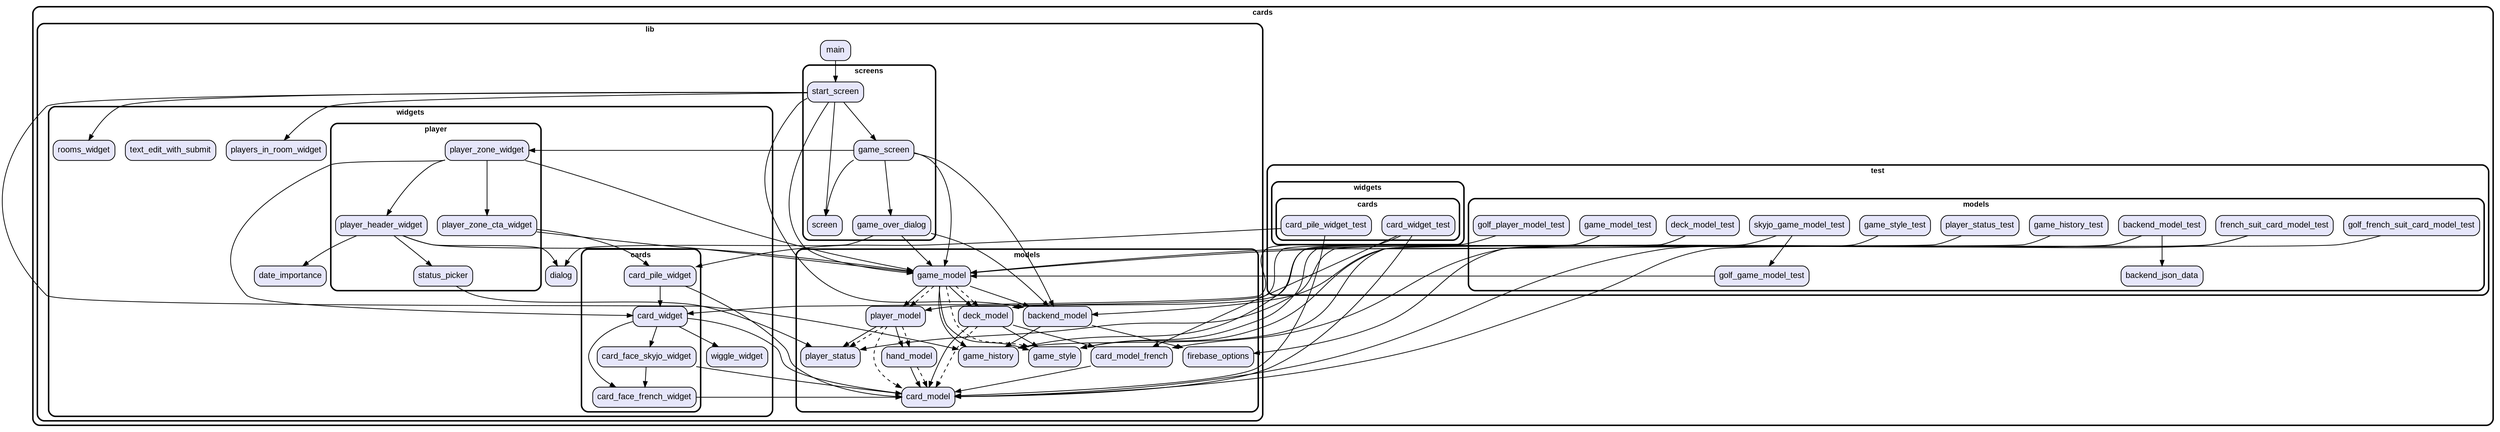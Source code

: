 digraph "" {
  graph [style=rounded fontname="Arial Black" fontsize=13 penwidth=2.6];
  node [shape=rect style="filled,rounded" fontname=Arial fontsize=15 fillcolor=Lavender penwidth=1.3];
  edge [penwidth=1.3];
  "/test/models/game_model_test.dart" [label="game_model_test"];
  "/test/models/deck_model_test.dart" [label="deck_model_test"];
  "/test/models/golf_player_model_test.dart" [label="golf_player_model_test"];
  "/test/models/backend_json_data.dart" [label="backend_json_data"];
  "/test/models/golf_french_suit_card_model_test.dart" [label="golf_french_suit_card_model_test"];
  "/test/models/french_suit_card_model_test.dart" [label="french_suit_card_model_test"];
  "/test/models/game_style_test.dart" [label="game_style_test"];
  "/test/models/player_status_test.dart" [label="player_status_test"];
  "/test/models/skyjo_game_model_test.dart" [label="skyjo_game_model_test"];
  "/test/models/golf_game_model_test.dart" [label="golf_game_model_test"];
  "/test/models/game_history_test.dart" [label="game_history_test"];
  "/test/models/backend_model_test.dart" [label="backend_model_test"];
  "/test/widgets/cards/card_pile_widget_test.dart" [label="card_pile_widget_test"];
  "/test/widgets/cards/card_widget_test.dart" [label="card_widget_test"];
  "/lib/models/player_status.dart" [label="player_status"];
  "/lib/models/game_model.dart" [label="game_model"];
  "/lib/models/card_model_french.dart" [label="card_model_french"];
  "/lib/models/game_history.dart" [label="game_history"];
  "/lib/models/firebase_options.dart" [label="firebase_options"];
  "/lib/models/hand_model.dart" [label="hand_model"];
  "/lib/models/player_model.dart" [label="player_model"];
  "/lib/models/game_style.dart" [label="game_style"];
  "/lib/models/card_model.dart" [label="card_model"];
  "/lib/models/backend_model.dart" [label="backend_model"];
  "/lib/models/deck_model.dart" [label="deck_model"];
  "/lib/screens/game_over_dialog.dart" [label="game_over_dialog"];
  "/lib/screens/game_screen.dart" [label="game_screen"];
  "/lib/screens/start_screen.dart" [label="start_screen"];
  "/lib/screens/screen.dart" [label="screen"];
  "/lib/main.dart" [label="main"];
  "/lib/widgets/date_importance.dart" [label="date_importance"];
  "/lib/widgets/cards/card_pile_widget.dart" [label="card_pile_widget"];
  "/lib/widgets/cards/card_face_skyjo_widget.dart" [label="card_face_skyjo_widget"];
  "/lib/widgets/cards/card_widget.dart" [label="card_widget"];
  "/lib/widgets/cards/card_face_french_widget.dart" [label="card_face_french_widget"];
  "/lib/widgets/dialog.dart" [label="dialog"];
  "/lib/widgets/wiggle_widget.dart" [label="wiggle_widget"];
  "/lib/widgets/players_in_room_widget.dart" [label="players_in_room_widget"];
  "/lib/widgets/text_edit_with_submit.dart" [label="text_edit_with_submit"];
  "/lib/widgets/rooms_widget.dart" [label="rooms_widget"];
  "/lib/widgets/player/player_zone_cta_widget.dart" [label="player_zone_cta_widget"];
  "/lib/widgets/player/status_picker.dart" [label="status_picker"];
  "/lib/widgets/player/player_header_widget.dart" [label="player_header_widget"];
  "/lib/widgets/player/player_zone_widget.dart" [label="player_zone_widget"];
  subgraph "cluster~" {
    label="cards";
    subgraph "cluster~/test" {
      label="test";
      subgraph "cluster~/test/models" {
        label="models";
        "/test/models/game_model_test.dart";
        "/test/models/deck_model_test.dart";
        "/test/models/golf_player_model_test.dart";
        "/test/models/backend_json_data.dart";
        "/test/models/golf_french_suit_card_model_test.dart";
        "/test/models/french_suit_card_model_test.dart";
        "/test/models/game_style_test.dart";
        "/test/models/player_status_test.dart";
        "/test/models/skyjo_game_model_test.dart";
        "/test/models/golf_game_model_test.dart";
        "/test/models/game_history_test.dart";
        "/test/models/backend_model_test.dart";
      }
      subgraph "cluster~/test/widgets" {
        label="widgets";
        subgraph "cluster~/test/widgets/cards" {
          label="cards";
          "/test/widgets/cards/card_pile_widget_test.dart";
          "/test/widgets/cards/card_widget_test.dart";
        }
      }
    }
    subgraph "cluster~/lib" {
      label="lib";
      "/lib/main.dart";
      subgraph "cluster~/lib/models" {
        label="models";
        "/lib/models/player_status.dart";
        "/lib/models/game_model.dart";
        "/lib/models/card_model_french.dart";
        "/lib/models/game_history.dart";
        "/lib/models/firebase_options.dart";
        "/lib/models/hand_model.dart";
        "/lib/models/player_model.dart";
        "/lib/models/game_style.dart";
        "/lib/models/card_model.dart";
        "/lib/models/backend_model.dart";
        "/lib/models/deck_model.dart";
      }
      subgraph "cluster~/lib/screens" {
        label="screens";
        "/lib/screens/game_over_dialog.dart";
        "/lib/screens/game_screen.dart";
        "/lib/screens/start_screen.dart";
        "/lib/screens/screen.dart";
      }
      subgraph "cluster~/lib/widgets" {
        label="widgets";
        "/lib/widgets/date_importance.dart";
        "/lib/widgets/dialog.dart";
        "/lib/widgets/wiggle_widget.dart";
        "/lib/widgets/players_in_room_widget.dart";
        "/lib/widgets/text_edit_with_submit.dart";
        "/lib/widgets/rooms_widget.dart";
        subgraph "cluster~/lib/widgets/cards" {
          label="cards";
          "/lib/widgets/cards/card_pile_widget.dart";
          "/lib/widgets/cards/card_face_skyjo_widget.dart";
          "/lib/widgets/cards/card_widget.dart";
          "/lib/widgets/cards/card_face_french_widget.dart";
        }
        subgraph "cluster~/lib/widgets/player" {
          label="player";
          "/lib/widgets/player/player_zone_cta_widget.dart";
          "/lib/widgets/player/status_picker.dart";
          "/lib/widgets/player/player_header_widget.dart";
          "/lib/widgets/player/player_zone_widget.dart";
        }
      }
    }
  }
  "/test/models/game_model_test.dart" -> "/lib/models/game_history.dart";
  "/test/models/game_model_test.dart" -> "/lib/models/game_model.dart";
  "/test/models/deck_model_test.dart" -> "/lib/models/deck_model.dart";
  "/test/models/deck_model_test.dart" -> "/lib/models/game_style.dart";
  "/test/models/golf_player_model_test.dart" -> "/lib/models/player_model.dart";
  "/test/models/golf_french_suit_card_model_test.dart" -> "/lib/models/card_model.dart";
  "/test/models/french_suit_card_model_test.dart" -> "/lib/models/card_model.dart";
  "/test/models/french_suit_card_model_test.dart" -> "/lib/models/card_model_french.dart";
  "/test/models/game_style_test.dart" -> "/lib/models/game_style.dart";
  "/test/models/player_status_test.dart" -> "/lib/models/player_status.dart";
  "/test/models/skyjo_game_model_test.dart" -> "/lib/models/game_model.dart";
  "/test/models/skyjo_game_model_test.dart" -> "/test/models/golf_game_model_test.dart";
  "/test/models/golf_game_model_test.dart" -> "/lib/models/game_model.dart";
  "/test/models/game_history_test.dart" -> "/lib/models/game_history.dart";
  "/test/models/backend_model_test.dart" -> "/lib/models/backend_model.dart";
  "/test/models/backend_model_test.dart" -> "/lib/models/firebase_options.dart";
  "/test/models/backend_model_test.dart" -> "/test/models/backend_json_data.dart";
  "/test/widgets/cards/card_pile_widget_test.dart" -> "/lib/models/card_model.dart";
  "/test/widgets/cards/card_pile_widget_test.dart" -> "/lib/widgets/cards/card_pile_widget.dart";
  "/test/widgets/cards/card_widget_test.dart" -> "/lib/models/card_model.dart";
  "/test/widgets/cards/card_widget_test.dart" -> "/lib/models/card_model_french.dart";
  "/test/widgets/cards/card_widget_test.dart" -> "/lib/widgets/cards/card_widget.dart";
  "/lib/models/game_model.dart" -> "/lib/models/backend_model.dart";
  "/lib/models/game_model.dart" -> "/lib/models/deck_model.dart";
  "/lib/models/game_model.dart" -> "/lib/models/game_history.dart";
  "/lib/models/game_model.dart" -> "/lib/models/game_style.dart";
  "/lib/models/game_model.dart" -> "/lib/models/player_model.dart";
  "/lib/models/game_model.dart" -> "/lib/models/deck_model.dart" [style=dashed];
  "/lib/models/game_model.dart" -> "/lib/models/game_style.dart" [style=dashed];
  "/lib/models/game_model.dart" -> "/lib/models/player_model.dart" [style=dashed];
  "/lib/models/card_model_french.dart" -> "/lib/models/card_model.dart";
  "/lib/models/hand_model.dart" -> "/lib/models/card_model.dart";
  "/lib/models/hand_model.dart" -> "/lib/models/card_model.dart" [style=dashed];
  "/lib/models/player_model.dart" -> "/lib/models/hand_model.dart";
  "/lib/models/player_model.dart" -> "/lib/models/player_status.dart";
  "/lib/models/player_model.dart" -> "/lib/models/card_model.dart" [style=dashed];
  "/lib/models/player_model.dart" -> "/lib/models/hand_model.dart" [style=dashed];
  "/lib/models/player_model.dart" -> "/lib/models/player_status.dart" [style=dashed];
  "/lib/models/backend_model.dart" -> "/lib/models/firebase_options.dart";
  "/lib/models/backend_model.dart" -> "/lib/models/game_history.dart";
  "/lib/models/deck_model.dart" -> "/lib/models/card_model.dart";
  "/lib/models/deck_model.dart" -> "/lib/models/card_model_french.dart";
  "/lib/models/deck_model.dart" -> "/lib/models/game_style.dart";
  "/lib/models/deck_model.dart" -> "/lib/models/card_model.dart" [style=dashed];
  "/lib/screens/game_over_dialog.dart" -> "/lib/models/backend_model.dart";
  "/lib/screens/game_over_dialog.dart" -> "/lib/models/game_model.dart";
  "/lib/screens/game_over_dialog.dart" -> "/lib/widgets/dialog.dart";
  "/lib/screens/game_screen.dart" -> "/lib/models/backend_model.dart";
  "/lib/screens/game_screen.dart" -> "/lib/models/game_model.dart";
  "/lib/screens/game_screen.dart" -> "/lib/screens/game_over_dialog.dart";
  "/lib/screens/game_screen.dart" -> "/lib/screens/screen.dart";
  "/lib/screens/game_screen.dart" -> "/lib/widgets/player/player_zone_widget.dart";
  "/lib/screens/start_screen.dart" -> "/lib/models/backend_model.dart";
  "/lib/screens/start_screen.dart" -> "/lib/models/game_history.dart";
  "/lib/screens/start_screen.dart" -> "/lib/models/game_model.dart";
  "/lib/screens/start_screen.dart" -> "/lib/screens/game_screen.dart";
  "/lib/screens/start_screen.dart" -> "/lib/screens/screen.dart";
  "/lib/screens/start_screen.dart" -> "/lib/widgets/players_in_room_widget.dart";
  "/lib/screens/start_screen.dart" -> "/lib/widgets/rooms_widget.dart";
  "/lib/main.dart" -> "/lib/screens/start_screen.dart";
  "/lib/widgets/cards/card_pile_widget.dart" -> "/lib/models/card_model.dart";
  "/lib/widgets/cards/card_pile_widget.dart" -> "/lib/widgets/cards/card_widget.dart";
  "/lib/widgets/cards/card_face_skyjo_widget.dart" -> "/lib/models/card_model.dart";
  "/lib/widgets/cards/card_face_skyjo_widget.dart" -> "/lib/widgets/cards/card_face_french_widget.dart";
  "/lib/widgets/cards/card_widget.dart" -> "/lib/models/card_model.dart";
  "/lib/widgets/cards/card_widget.dart" -> "/lib/widgets/cards/card_face_french_widget.dart";
  "/lib/widgets/cards/card_widget.dart" -> "/lib/widgets/cards/card_face_skyjo_widget.dart";
  "/lib/widgets/cards/card_widget.dart" -> "/lib/widgets/wiggle_widget.dart";
  "/lib/widgets/cards/card_face_french_widget.dart" -> "/lib/models/card_model.dart";
  "/lib/widgets/player/player_zone_cta_widget.dart" -> "/lib/models/game_model.dart";
  "/lib/widgets/player/player_zone_cta_widget.dart" -> "/lib/widgets/cards/card_pile_widget.dart";
  "/lib/widgets/player/status_picker.dart" -> "/lib/models/player_status.dart";
  "/lib/widgets/player/player_header_widget.dart" -> "/lib/models/game_model.dart";
  "/lib/widgets/player/player_header_widget.dart" -> "/lib/widgets/date_importance.dart";
  "/lib/widgets/player/player_header_widget.dart" -> "/lib/widgets/dialog.dart";
  "/lib/widgets/player/player_header_widget.dart" -> "/lib/widgets/player/status_picker.dart";
  "/lib/widgets/player/player_zone_widget.dart" -> "/lib/models/game_model.dart";
  "/lib/widgets/player/player_zone_widget.dart" -> "/lib/widgets/cards/card_widget.dart";
  "/lib/widgets/player/player_zone_widget.dart" -> "/lib/widgets/player/player_header_widget.dart";
  "/lib/widgets/player/player_zone_widget.dart" -> "/lib/widgets/player/player_zone_cta_widget.dart";
}
